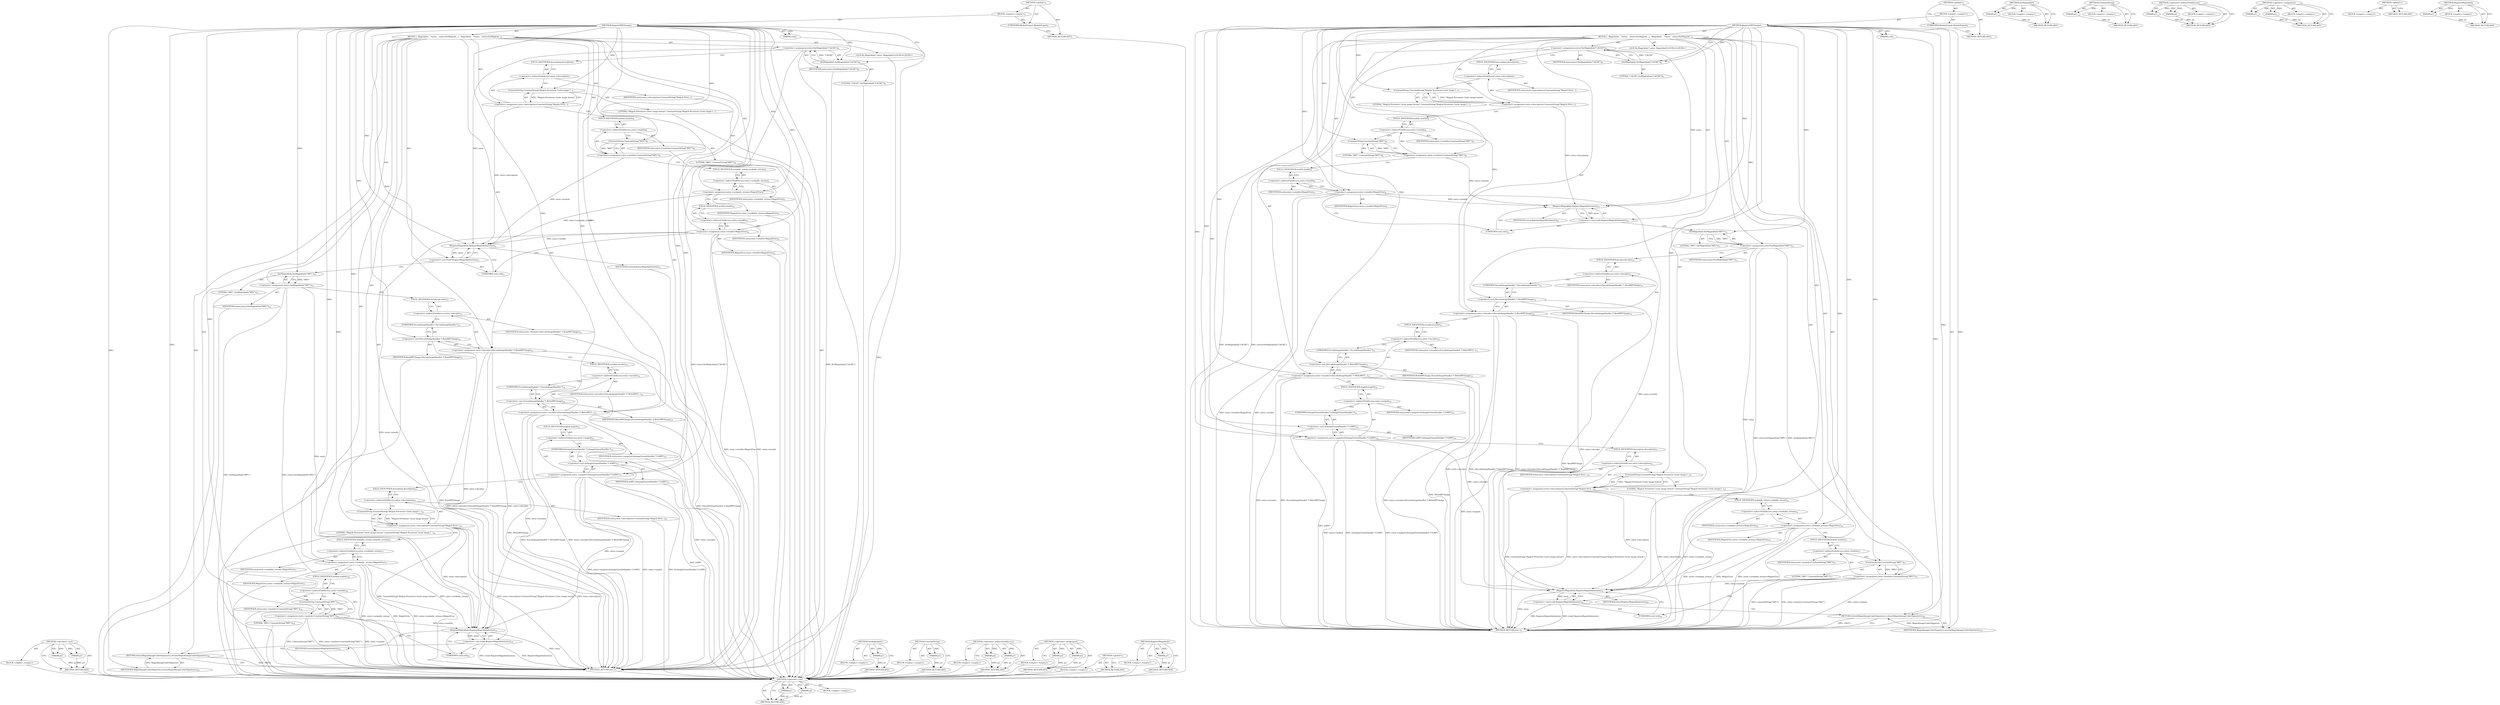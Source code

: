 digraph "RegisterMagickInfo" {
vulnerable_134 [label=<(METHOD,&lt;operator&gt;.cast)>];
vulnerable_135 [label=<(PARAM,p1)>];
vulnerable_136 [label=<(PARAM,p2)>];
vulnerable_137 [label=<(BLOCK,&lt;empty&gt;,&lt;empty&gt;)>];
vulnerable_138 [label=<(METHOD_RETURN,ANY)>];
vulnerable_6 [label=<(METHOD,&lt;global&gt;)<SUB>1</SUB>>];
vulnerable_7 [label=<(BLOCK,&lt;empty&gt;,&lt;empty&gt;)<SUB>1</SUB>>];
vulnerable_8 [label=<(UNKNOWN,ModuleExport,ModuleExport)<SUB>1</SUB>>];
vulnerable_9 [label=<(METHOD,RegisterMPCImage)<SUB>1</SUB>>];
vulnerable_10 [label=<(PARAM,void)<SUB>1</SUB>>];
vulnerable_11 [label=<(BLOCK,{
  MagickInfo
    *entry;

   entry=SetMagickI...,{
  MagickInfo
    *entry;

   entry=SetMagickI...)<SUB>2</SUB>>];
vulnerable_12 [label="<(LOCAL,MagickInfo* entry: MagickInfo*)<SUB>4</SUB>>"];
vulnerable_13 [label=<(&lt;operator&gt;.assignment,entry=SetMagickInfo(&quot;CACHE&quot;))<SUB>6</SUB>>];
vulnerable_14 [label=<(IDENTIFIER,entry,entry=SetMagickInfo(&quot;CACHE&quot;))<SUB>6</SUB>>];
vulnerable_15 [label=<(SetMagickInfo,SetMagickInfo(&quot;CACHE&quot;))<SUB>6</SUB>>];
vulnerable_16 [label=<(LITERAL,&quot;CACHE&quot;,SetMagickInfo(&quot;CACHE&quot;))<SUB>6</SUB>>];
vulnerable_17 [label=<(&lt;operator&gt;.assignment,entry-&gt;description=ConstantString(&quot;Magick Persi...)<SUB>7</SUB>>];
vulnerable_18 [label=<(&lt;operator&gt;.indirectFieldAccess,entry-&gt;description)<SUB>7</SUB>>];
vulnerable_19 [label=<(IDENTIFIER,entry,entry-&gt;description=ConstantString(&quot;Magick Persi...)<SUB>7</SUB>>];
vulnerable_20 [label=<(FIELD_IDENTIFIER,description,description)<SUB>7</SUB>>];
vulnerable_21 [label=<(ConstantString,ConstantString(&quot;Magick Persistent Cache image f...)<SUB>7</SUB>>];
vulnerable_22 [label=<(LITERAL,&quot;Magick Persistent Cache image format&quot;,ConstantString(&quot;Magick Persistent Cache image f...)<SUB>7</SUB>>];
vulnerable_23 [label=<(&lt;operator&gt;.assignment,entry-&gt;module=ConstantString(&quot;MPC&quot;))<SUB>8</SUB>>];
vulnerable_24 [label=<(&lt;operator&gt;.indirectFieldAccess,entry-&gt;module)<SUB>8</SUB>>];
vulnerable_25 [label=<(IDENTIFIER,entry,entry-&gt;module=ConstantString(&quot;MPC&quot;))<SUB>8</SUB>>];
vulnerable_26 [label=<(FIELD_IDENTIFIER,module,module)<SUB>8</SUB>>];
vulnerable_27 [label=<(ConstantString,ConstantString(&quot;MPC&quot;))<SUB>8</SUB>>];
vulnerable_28 [label=<(LITERAL,&quot;MPC&quot;,ConstantString(&quot;MPC&quot;))<SUB>8</SUB>>];
vulnerable_29 [label=<(&lt;operator&gt;.assignment,entry-&gt;seekable_stream=MagickTrue)<SUB>9</SUB>>];
vulnerable_30 [label=<(&lt;operator&gt;.indirectFieldAccess,entry-&gt;seekable_stream)<SUB>9</SUB>>];
vulnerable_31 [label=<(IDENTIFIER,entry,entry-&gt;seekable_stream=MagickTrue)<SUB>9</SUB>>];
vulnerable_32 [label=<(FIELD_IDENTIFIER,seekable_stream,seekable_stream)<SUB>9</SUB>>];
vulnerable_33 [label=<(IDENTIFIER,MagickTrue,entry-&gt;seekable_stream=MagickTrue)<SUB>9</SUB>>];
vulnerable_34 [label=<(&lt;operator&gt;.assignment,entry-&gt;stealth=MagickTrue)<SUB>10</SUB>>];
vulnerable_35 [label=<(&lt;operator&gt;.indirectFieldAccess,entry-&gt;stealth)<SUB>10</SUB>>];
vulnerable_36 [label=<(IDENTIFIER,entry,entry-&gt;stealth=MagickTrue)<SUB>10</SUB>>];
vulnerable_37 [label=<(FIELD_IDENTIFIER,stealth,stealth)<SUB>10</SUB>>];
vulnerable_38 [label=<(IDENTIFIER,MagickTrue,entry-&gt;stealth=MagickTrue)<SUB>10</SUB>>];
vulnerable_39 [label=<(&lt;operator&gt;.cast,(void) RegisterMagickInfo(entry))<SUB>11</SUB>>];
vulnerable_40 [label=<(UNKNOWN,void,void)<SUB>11</SUB>>];
vulnerable_41 [label=<(RegisterMagickInfo,RegisterMagickInfo(entry))<SUB>11</SUB>>];
vulnerable_42 [label=<(IDENTIFIER,entry,RegisterMagickInfo(entry))<SUB>11</SUB>>];
vulnerable_43 [label=<(&lt;operator&gt;.assignment,entry=SetMagickInfo(&quot;MPC&quot;))<SUB>12</SUB>>];
vulnerable_44 [label=<(IDENTIFIER,entry,entry=SetMagickInfo(&quot;MPC&quot;))<SUB>12</SUB>>];
vulnerable_45 [label=<(SetMagickInfo,SetMagickInfo(&quot;MPC&quot;))<SUB>12</SUB>>];
vulnerable_46 [label=<(LITERAL,&quot;MPC&quot;,SetMagickInfo(&quot;MPC&quot;))<SUB>12</SUB>>];
vulnerable_47 [label=<(&lt;operator&gt;.assignment,entry-&gt;decoder=(DecodeImageHandler *) ReadMPCImage)<SUB>13</SUB>>];
vulnerable_48 [label=<(&lt;operator&gt;.indirectFieldAccess,entry-&gt;decoder)<SUB>13</SUB>>];
vulnerable_49 [label=<(IDENTIFIER,entry,entry-&gt;decoder=(DecodeImageHandler *) ReadMPCImage)<SUB>13</SUB>>];
vulnerable_50 [label=<(FIELD_IDENTIFIER,decoder,decoder)<SUB>13</SUB>>];
vulnerable_51 [label=<(&lt;operator&gt;.cast,(DecodeImageHandler *) ReadMPCImage)<SUB>13</SUB>>];
vulnerable_52 [label=<(UNKNOWN,DecodeImageHandler *,DecodeImageHandler *)<SUB>13</SUB>>];
vulnerable_53 [label=<(IDENTIFIER,ReadMPCImage,(DecodeImageHandler *) ReadMPCImage)<SUB>13</SUB>>];
vulnerable_54 [label=<(&lt;operator&gt;.assignment,entry-&gt;encoder=(EncodeImageHandler *) WriteMPCI...)<SUB>14</SUB>>];
vulnerable_55 [label=<(&lt;operator&gt;.indirectFieldAccess,entry-&gt;encoder)<SUB>14</SUB>>];
vulnerable_56 [label=<(IDENTIFIER,entry,entry-&gt;encoder=(EncodeImageHandler *) WriteMPCI...)<SUB>14</SUB>>];
vulnerable_57 [label=<(FIELD_IDENTIFIER,encoder,encoder)<SUB>14</SUB>>];
vulnerable_58 [label=<(&lt;operator&gt;.cast,(EncodeImageHandler *) WriteMPCImage)<SUB>14</SUB>>];
vulnerable_59 [label=<(UNKNOWN,EncodeImageHandler *,EncodeImageHandler *)<SUB>14</SUB>>];
vulnerable_60 [label=<(IDENTIFIER,WriteMPCImage,(EncodeImageHandler *) WriteMPCImage)<SUB>14</SUB>>];
vulnerable_61 [label=<(&lt;operator&gt;.assignment,entry-&gt;magick=(IsImageFormatHandler *) IsMPC)<SUB>15</SUB>>];
vulnerable_62 [label=<(&lt;operator&gt;.indirectFieldAccess,entry-&gt;magick)<SUB>15</SUB>>];
vulnerable_63 [label=<(IDENTIFIER,entry,entry-&gt;magick=(IsImageFormatHandler *) IsMPC)<SUB>15</SUB>>];
vulnerable_64 [label=<(FIELD_IDENTIFIER,magick,magick)<SUB>15</SUB>>];
vulnerable_65 [label=<(&lt;operator&gt;.cast,(IsImageFormatHandler *) IsMPC)<SUB>15</SUB>>];
vulnerable_66 [label=<(UNKNOWN,IsImageFormatHandler *,IsImageFormatHandler *)<SUB>15</SUB>>];
vulnerable_67 [label=<(IDENTIFIER,IsMPC,(IsImageFormatHandler *) IsMPC)<SUB>15</SUB>>];
vulnerable_68 [label=<(&lt;operator&gt;.assignment,entry-&gt;description=ConstantString(&quot;Magick Persi...)<SUB>16</SUB>>];
vulnerable_69 [label=<(&lt;operator&gt;.indirectFieldAccess,entry-&gt;description)<SUB>16</SUB>>];
vulnerable_70 [label=<(IDENTIFIER,entry,entry-&gt;description=ConstantString(&quot;Magick Persi...)<SUB>16</SUB>>];
vulnerable_71 [label=<(FIELD_IDENTIFIER,description,description)<SUB>16</SUB>>];
vulnerable_72 [label=<(ConstantString,ConstantString(&quot;Magick Persistent Cache image f...)<SUB>16</SUB>>];
vulnerable_73 [label=<(LITERAL,&quot;Magick Persistent Cache image format&quot;,ConstantString(&quot;Magick Persistent Cache image f...)<SUB>16</SUB>>];
vulnerable_74 [label=<(&lt;operator&gt;.assignment,entry-&gt;seekable_stream=MagickTrue)<SUB>17</SUB>>];
vulnerable_75 [label=<(&lt;operator&gt;.indirectFieldAccess,entry-&gt;seekable_stream)<SUB>17</SUB>>];
vulnerable_76 [label=<(IDENTIFIER,entry,entry-&gt;seekable_stream=MagickTrue)<SUB>17</SUB>>];
vulnerable_77 [label=<(FIELD_IDENTIFIER,seekable_stream,seekable_stream)<SUB>17</SUB>>];
vulnerable_78 [label=<(IDENTIFIER,MagickTrue,entry-&gt;seekable_stream=MagickTrue)<SUB>17</SUB>>];
vulnerable_79 [label=<(&lt;operator&gt;.assignment,entry-&gt;module=ConstantString(&quot;MPC&quot;))<SUB>18</SUB>>];
vulnerable_80 [label=<(&lt;operator&gt;.indirectFieldAccess,entry-&gt;module)<SUB>18</SUB>>];
vulnerable_81 [label=<(IDENTIFIER,entry,entry-&gt;module=ConstantString(&quot;MPC&quot;))<SUB>18</SUB>>];
vulnerable_82 [label=<(FIELD_IDENTIFIER,module,module)<SUB>18</SUB>>];
vulnerable_83 [label=<(ConstantString,ConstantString(&quot;MPC&quot;))<SUB>18</SUB>>];
vulnerable_84 [label=<(LITERAL,&quot;MPC&quot;,ConstantString(&quot;MPC&quot;))<SUB>18</SUB>>];
vulnerable_85 [label=<(&lt;operator&gt;.cast,(void) RegisterMagickInfo(entry))<SUB>19</SUB>>];
vulnerable_86 [label=<(UNKNOWN,void,void)<SUB>19</SUB>>];
vulnerable_87 [label=<(RegisterMagickInfo,RegisterMagickInfo(entry))<SUB>19</SUB>>];
vulnerable_88 [label=<(IDENTIFIER,entry,RegisterMagickInfo(entry))<SUB>19</SUB>>];
vulnerable_89 [label=<(RETURN,return(MagickImageCoderSignature);,return(MagickImageCoderSignature);)<SUB>20</SUB>>];
vulnerable_90 [label=<(IDENTIFIER,MagickImageCoderSignature,return(MagickImageCoderSignature);)<SUB>20</SUB>>];
vulnerable_91 [label=<(METHOD_RETURN,size_t)<SUB>1</SUB>>];
vulnerable_93 [label=<(METHOD_RETURN,ANY)<SUB>1</SUB>>];
vulnerable_121 [label=<(METHOD,SetMagickInfo)>];
vulnerable_122 [label=<(PARAM,p1)>];
vulnerable_123 [label=<(BLOCK,&lt;empty&gt;,&lt;empty&gt;)>];
vulnerable_124 [label=<(METHOD_RETURN,ANY)>];
vulnerable_130 [label=<(METHOD,ConstantString)>];
vulnerable_131 [label=<(PARAM,p1)>];
vulnerable_132 [label=<(BLOCK,&lt;empty&gt;,&lt;empty&gt;)>];
vulnerable_133 [label=<(METHOD_RETURN,ANY)>];
vulnerable_125 [label=<(METHOD,&lt;operator&gt;.indirectFieldAccess)>];
vulnerable_126 [label=<(PARAM,p1)>];
vulnerable_127 [label=<(PARAM,p2)>];
vulnerable_128 [label=<(BLOCK,&lt;empty&gt;,&lt;empty&gt;)>];
vulnerable_129 [label=<(METHOD_RETURN,ANY)>];
vulnerable_116 [label=<(METHOD,&lt;operator&gt;.assignment)>];
vulnerable_117 [label=<(PARAM,p1)>];
vulnerable_118 [label=<(PARAM,p2)>];
vulnerable_119 [label=<(BLOCK,&lt;empty&gt;,&lt;empty&gt;)>];
vulnerable_120 [label=<(METHOD_RETURN,ANY)>];
vulnerable_110 [label=<(METHOD,&lt;global&gt;)<SUB>1</SUB>>];
vulnerable_111 [label=<(BLOCK,&lt;empty&gt;,&lt;empty&gt;)>];
vulnerable_112 [label=<(METHOD_RETURN,ANY)>];
vulnerable_139 [label=<(METHOD,RegisterMagickInfo)>];
vulnerable_140 [label=<(PARAM,p1)>];
vulnerable_141 [label=<(BLOCK,&lt;empty&gt;,&lt;empty&gt;)>];
vulnerable_142 [label=<(METHOD_RETURN,ANY)>];
fixed_129 [label=<(METHOD,&lt;operator&gt;.cast)>];
fixed_130 [label=<(PARAM,p1)>];
fixed_131 [label=<(PARAM,p2)>];
fixed_132 [label=<(BLOCK,&lt;empty&gt;,&lt;empty&gt;)>];
fixed_133 [label=<(METHOD_RETURN,ANY)>];
fixed_6 [label=<(METHOD,&lt;global&gt;)<SUB>1</SUB>>];
fixed_7 [label=<(BLOCK,&lt;empty&gt;,&lt;empty&gt;)<SUB>1</SUB>>];
fixed_8 [label=<(UNKNOWN,ModuleExport,ModuleExport)<SUB>1</SUB>>];
fixed_9 [label=<(METHOD,RegisterMPCImage)<SUB>1</SUB>>];
fixed_10 [label=<(PARAM,void)<SUB>1</SUB>>];
fixed_11 [label=<(BLOCK,{
  MagickInfo
    *entry;

   entry=SetMagickI...,{
  MagickInfo
    *entry;

   entry=SetMagickI...)<SUB>2</SUB>>];
fixed_12 [label="<(LOCAL,MagickInfo* entry: MagickInfo*)<SUB>4</SUB>>"];
fixed_13 [label=<(&lt;operator&gt;.assignment,entry=SetMagickInfo(&quot;CACHE&quot;))<SUB>6</SUB>>];
fixed_14 [label=<(IDENTIFIER,entry,entry=SetMagickInfo(&quot;CACHE&quot;))<SUB>6</SUB>>];
fixed_15 [label=<(SetMagickInfo,SetMagickInfo(&quot;CACHE&quot;))<SUB>6</SUB>>];
fixed_16 [label=<(LITERAL,&quot;CACHE&quot;,SetMagickInfo(&quot;CACHE&quot;))<SUB>6</SUB>>];
fixed_17 [label=<(&lt;operator&gt;.assignment,entry-&gt;description=ConstantString(&quot;Magick Persi...)<SUB>7</SUB>>];
fixed_18 [label=<(&lt;operator&gt;.indirectFieldAccess,entry-&gt;description)<SUB>7</SUB>>];
fixed_19 [label=<(IDENTIFIER,entry,entry-&gt;description=ConstantString(&quot;Magick Persi...)<SUB>7</SUB>>];
fixed_20 [label=<(FIELD_IDENTIFIER,description,description)<SUB>7</SUB>>];
fixed_21 [label=<(ConstantString,ConstantString(&quot;Magick Persistent Cache image f...)<SUB>7</SUB>>];
fixed_22 [label=<(LITERAL,&quot;Magick Persistent Cache image format&quot;,ConstantString(&quot;Magick Persistent Cache image f...)<SUB>7</SUB>>];
fixed_23 [label=<(&lt;operator&gt;.assignment,entry-&gt;module=ConstantString(&quot;MPC&quot;))<SUB>8</SUB>>];
fixed_24 [label=<(&lt;operator&gt;.indirectFieldAccess,entry-&gt;module)<SUB>8</SUB>>];
fixed_25 [label=<(IDENTIFIER,entry,entry-&gt;module=ConstantString(&quot;MPC&quot;))<SUB>8</SUB>>];
fixed_26 [label=<(FIELD_IDENTIFIER,module,module)<SUB>8</SUB>>];
fixed_27 [label=<(ConstantString,ConstantString(&quot;MPC&quot;))<SUB>8</SUB>>];
fixed_28 [label=<(LITERAL,&quot;MPC&quot;,ConstantString(&quot;MPC&quot;))<SUB>8</SUB>>];
fixed_29 [label=<(&lt;operator&gt;.assignment,entry-&gt;stealth=MagickTrue)<SUB>9</SUB>>];
fixed_30 [label=<(&lt;operator&gt;.indirectFieldAccess,entry-&gt;stealth)<SUB>9</SUB>>];
fixed_31 [label=<(IDENTIFIER,entry,entry-&gt;stealth=MagickTrue)<SUB>9</SUB>>];
fixed_32 [label=<(FIELD_IDENTIFIER,stealth,stealth)<SUB>9</SUB>>];
fixed_33 [label=<(IDENTIFIER,MagickTrue,entry-&gt;stealth=MagickTrue)<SUB>9</SUB>>];
fixed_34 [label=<(&lt;operator&gt;.cast,(void) RegisterMagickInfo(entry))<SUB>10</SUB>>];
fixed_35 [label=<(UNKNOWN,void,void)<SUB>10</SUB>>];
fixed_36 [label=<(RegisterMagickInfo,RegisterMagickInfo(entry))<SUB>10</SUB>>];
fixed_37 [label=<(IDENTIFIER,entry,RegisterMagickInfo(entry))<SUB>10</SUB>>];
fixed_38 [label=<(&lt;operator&gt;.assignment,entry=SetMagickInfo(&quot;MPC&quot;))<SUB>11</SUB>>];
fixed_39 [label=<(IDENTIFIER,entry,entry=SetMagickInfo(&quot;MPC&quot;))<SUB>11</SUB>>];
fixed_40 [label=<(SetMagickInfo,SetMagickInfo(&quot;MPC&quot;))<SUB>11</SUB>>];
fixed_41 [label=<(LITERAL,&quot;MPC&quot;,SetMagickInfo(&quot;MPC&quot;))<SUB>11</SUB>>];
fixed_42 [label=<(&lt;operator&gt;.assignment,entry-&gt;decoder=(DecodeImageHandler *) ReadMPCImage)<SUB>12</SUB>>];
fixed_43 [label=<(&lt;operator&gt;.indirectFieldAccess,entry-&gt;decoder)<SUB>12</SUB>>];
fixed_44 [label=<(IDENTIFIER,entry,entry-&gt;decoder=(DecodeImageHandler *) ReadMPCImage)<SUB>12</SUB>>];
fixed_45 [label=<(FIELD_IDENTIFIER,decoder,decoder)<SUB>12</SUB>>];
fixed_46 [label=<(&lt;operator&gt;.cast,(DecodeImageHandler *) ReadMPCImage)<SUB>12</SUB>>];
fixed_47 [label=<(UNKNOWN,DecodeImageHandler *,DecodeImageHandler *)<SUB>12</SUB>>];
fixed_48 [label=<(IDENTIFIER,ReadMPCImage,(DecodeImageHandler *) ReadMPCImage)<SUB>12</SUB>>];
fixed_49 [label=<(&lt;operator&gt;.assignment,entry-&gt;encoder=(EncodeImageHandler *) WriteMPCI...)<SUB>13</SUB>>];
fixed_50 [label=<(&lt;operator&gt;.indirectFieldAccess,entry-&gt;encoder)<SUB>13</SUB>>];
fixed_51 [label=<(IDENTIFIER,entry,entry-&gt;encoder=(EncodeImageHandler *) WriteMPCI...)<SUB>13</SUB>>];
fixed_52 [label=<(FIELD_IDENTIFIER,encoder,encoder)<SUB>13</SUB>>];
fixed_53 [label=<(&lt;operator&gt;.cast,(EncodeImageHandler *) WriteMPCImage)<SUB>13</SUB>>];
fixed_54 [label=<(UNKNOWN,EncodeImageHandler *,EncodeImageHandler *)<SUB>13</SUB>>];
fixed_55 [label=<(IDENTIFIER,WriteMPCImage,(EncodeImageHandler *) WriteMPCImage)<SUB>13</SUB>>];
fixed_56 [label=<(&lt;operator&gt;.assignment,entry-&gt;magick=(IsImageFormatHandler *) IsMPC)<SUB>14</SUB>>];
fixed_57 [label=<(&lt;operator&gt;.indirectFieldAccess,entry-&gt;magick)<SUB>14</SUB>>];
fixed_58 [label=<(IDENTIFIER,entry,entry-&gt;magick=(IsImageFormatHandler *) IsMPC)<SUB>14</SUB>>];
fixed_59 [label=<(FIELD_IDENTIFIER,magick,magick)<SUB>14</SUB>>];
fixed_60 [label=<(&lt;operator&gt;.cast,(IsImageFormatHandler *) IsMPC)<SUB>14</SUB>>];
fixed_61 [label=<(UNKNOWN,IsImageFormatHandler *,IsImageFormatHandler *)<SUB>14</SUB>>];
fixed_62 [label=<(IDENTIFIER,IsMPC,(IsImageFormatHandler *) IsMPC)<SUB>14</SUB>>];
fixed_63 [label=<(&lt;operator&gt;.assignment,entry-&gt;description=ConstantString(&quot;Magick Persi...)<SUB>15</SUB>>];
fixed_64 [label=<(&lt;operator&gt;.indirectFieldAccess,entry-&gt;description)<SUB>15</SUB>>];
fixed_65 [label=<(IDENTIFIER,entry,entry-&gt;description=ConstantString(&quot;Magick Persi...)<SUB>15</SUB>>];
fixed_66 [label=<(FIELD_IDENTIFIER,description,description)<SUB>15</SUB>>];
fixed_67 [label=<(ConstantString,ConstantString(&quot;Magick Persistent Cache image f...)<SUB>15</SUB>>];
fixed_68 [label=<(LITERAL,&quot;Magick Persistent Cache image format&quot;,ConstantString(&quot;Magick Persistent Cache image f...)<SUB>15</SUB>>];
fixed_69 [label=<(&lt;operator&gt;.assignment,entry-&gt;seekable_stream=MagickTrue)<SUB>16</SUB>>];
fixed_70 [label=<(&lt;operator&gt;.indirectFieldAccess,entry-&gt;seekable_stream)<SUB>16</SUB>>];
fixed_71 [label=<(IDENTIFIER,entry,entry-&gt;seekable_stream=MagickTrue)<SUB>16</SUB>>];
fixed_72 [label=<(FIELD_IDENTIFIER,seekable_stream,seekable_stream)<SUB>16</SUB>>];
fixed_73 [label=<(IDENTIFIER,MagickTrue,entry-&gt;seekable_stream=MagickTrue)<SUB>16</SUB>>];
fixed_74 [label=<(&lt;operator&gt;.assignment,entry-&gt;module=ConstantString(&quot;MPC&quot;))<SUB>17</SUB>>];
fixed_75 [label=<(&lt;operator&gt;.indirectFieldAccess,entry-&gt;module)<SUB>17</SUB>>];
fixed_76 [label=<(IDENTIFIER,entry,entry-&gt;module=ConstantString(&quot;MPC&quot;))<SUB>17</SUB>>];
fixed_77 [label=<(FIELD_IDENTIFIER,module,module)<SUB>17</SUB>>];
fixed_78 [label=<(ConstantString,ConstantString(&quot;MPC&quot;))<SUB>17</SUB>>];
fixed_79 [label=<(LITERAL,&quot;MPC&quot;,ConstantString(&quot;MPC&quot;))<SUB>17</SUB>>];
fixed_80 [label=<(&lt;operator&gt;.cast,(void) RegisterMagickInfo(entry))<SUB>18</SUB>>];
fixed_81 [label=<(UNKNOWN,void,void)<SUB>18</SUB>>];
fixed_82 [label=<(RegisterMagickInfo,RegisterMagickInfo(entry))<SUB>18</SUB>>];
fixed_83 [label=<(IDENTIFIER,entry,RegisterMagickInfo(entry))<SUB>18</SUB>>];
fixed_84 [label=<(RETURN,return(MagickImageCoderSignature);,return(MagickImageCoderSignature);)<SUB>19</SUB>>];
fixed_85 [label=<(IDENTIFIER,MagickImageCoderSignature,return(MagickImageCoderSignature);)<SUB>19</SUB>>];
fixed_86 [label=<(METHOD_RETURN,size_t)<SUB>1</SUB>>];
fixed_88 [label=<(METHOD_RETURN,ANY)<SUB>1</SUB>>];
fixed_116 [label=<(METHOD,SetMagickInfo)>];
fixed_117 [label=<(PARAM,p1)>];
fixed_118 [label=<(BLOCK,&lt;empty&gt;,&lt;empty&gt;)>];
fixed_119 [label=<(METHOD_RETURN,ANY)>];
fixed_125 [label=<(METHOD,ConstantString)>];
fixed_126 [label=<(PARAM,p1)>];
fixed_127 [label=<(BLOCK,&lt;empty&gt;,&lt;empty&gt;)>];
fixed_128 [label=<(METHOD_RETURN,ANY)>];
fixed_120 [label=<(METHOD,&lt;operator&gt;.indirectFieldAccess)>];
fixed_121 [label=<(PARAM,p1)>];
fixed_122 [label=<(PARAM,p2)>];
fixed_123 [label=<(BLOCK,&lt;empty&gt;,&lt;empty&gt;)>];
fixed_124 [label=<(METHOD_RETURN,ANY)>];
fixed_111 [label=<(METHOD,&lt;operator&gt;.assignment)>];
fixed_112 [label=<(PARAM,p1)>];
fixed_113 [label=<(PARAM,p2)>];
fixed_114 [label=<(BLOCK,&lt;empty&gt;,&lt;empty&gt;)>];
fixed_115 [label=<(METHOD_RETURN,ANY)>];
fixed_105 [label=<(METHOD,&lt;global&gt;)<SUB>1</SUB>>];
fixed_106 [label=<(BLOCK,&lt;empty&gt;,&lt;empty&gt;)>];
fixed_107 [label=<(METHOD_RETURN,ANY)>];
fixed_134 [label=<(METHOD,RegisterMagickInfo)>];
fixed_135 [label=<(PARAM,p1)>];
fixed_136 [label=<(BLOCK,&lt;empty&gt;,&lt;empty&gt;)>];
fixed_137 [label=<(METHOD_RETURN,ANY)>];
vulnerable_134 -> vulnerable_135  [key=0, label="AST: "];
vulnerable_134 -> vulnerable_135  [key=1, label="DDG: "];
vulnerable_134 -> vulnerable_137  [key=0, label="AST: "];
vulnerable_134 -> vulnerable_136  [key=0, label="AST: "];
vulnerable_134 -> vulnerable_136  [key=1, label="DDG: "];
vulnerable_134 -> vulnerable_138  [key=0, label="AST: "];
vulnerable_134 -> vulnerable_138  [key=1, label="CFG: "];
vulnerable_135 -> vulnerable_138  [key=0, label="DDG: p1"];
vulnerable_136 -> vulnerable_138  [key=0, label="DDG: p2"];
vulnerable_137 -> fixed_129  [key=0];
vulnerable_138 -> fixed_129  [key=0];
vulnerable_6 -> vulnerable_7  [key=0, label="AST: "];
vulnerable_6 -> vulnerable_93  [key=0, label="AST: "];
vulnerable_6 -> vulnerable_8  [key=0, label="CFG: "];
vulnerable_7 -> vulnerable_8  [key=0, label="AST: "];
vulnerable_7 -> vulnerable_9  [key=0, label="AST: "];
vulnerable_8 -> vulnerable_93  [key=0, label="CFG: "];
vulnerable_9 -> vulnerable_10  [key=0, label="AST: "];
vulnerable_9 -> vulnerable_10  [key=1, label="DDG: "];
vulnerable_9 -> vulnerable_11  [key=0, label="AST: "];
vulnerable_9 -> vulnerable_91  [key=0, label="AST: "];
vulnerable_9 -> vulnerable_15  [key=0, label="CFG: "];
vulnerable_9 -> vulnerable_15  [key=1, label="DDG: "];
vulnerable_9 -> vulnerable_29  [key=0, label="DDG: "];
vulnerable_9 -> vulnerable_34  [key=0, label="DDG: "];
vulnerable_9 -> vulnerable_47  [key=0, label="DDG: "];
vulnerable_9 -> vulnerable_54  [key=0, label="DDG: "];
vulnerable_9 -> vulnerable_61  [key=0, label="DDG: "];
vulnerable_9 -> vulnerable_74  [key=0, label="DDG: "];
vulnerable_9 -> vulnerable_89  [key=0, label="DDG: "];
vulnerable_9 -> vulnerable_90  [key=0, label="DDG: "];
vulnerable_9 -> vulnerable_21  [key=0, label="DDG: "];
vulnerable_9 -> vulnerable_27  [key=0, label="DDG: "];
vulnerable_9 -> vulnerable_41  [key=0, label="DDG: "];
vulnerable_9 -> vulnerable_45  [key=0, label="DDG: "];
vulnerable_9 -> vulnerable_51  [key=0, label="DDG: "];
vulnerable_9 -> vulnerable_58  [key=0, label="DDG: "];
vulnerable_9 -> vulnerable_65  [key=0, label="DDG: "];
vulnerable_9 -> vulnerable_72  [key=0, label="DDG: "];
vulnerable_9 -> vulnerable_83  [key=0, label="DDG: "];
vulnerable_9 -> vulnerable_87  [key=0, label="DDG: "];
vulnerable_10 -> vulnerable_91  [key=0, label="DDG: "];
vulnerable_11 -> vulnerable_12  [key=0, label="AST: "];
vulnerable_11 -> vulnerable_13  [key=0, label="AST: "];
vulnerable_11 -> vulnerable_17  [key=0, label="AST: "];
vulnerable_11 -> vulnerable_23  [key=0, label="AST: "];
vulnerable_11 -> vulnerable_29  [key=0, label="AST: "];
vulnerable_11 -> vulnerable_34  [key=0, label="AST: "];
vulnerable_11 -> vulnerable_39  [key=0, label="AST: "];
vulnerable_11 -> vulnerable_43  [key=0, label="AST: "];
vulnerable_11 -> vulnerable_47  [key=0, label="AST: "];
vulnerable_11 -> vulnerable_54  [key=0, label="AST: "];
vulnerable_11 -> vulnerable_61  [key=0, label="AST: "];
vulnerable_11 -> vulnerable_68  [key=0, label="AST: "];
vulnerable_11 -> vulnerable_74  [key=0, label="AST: "];
vulnerable_11 -> vulnerable_79  [key=0, label="AST: "];
vulnerable_11 -> vulnerable_85  [key=0, label="AST: "];
vulnerable_11 -> vulnerable_89  [key=0, label="AST: "];
vulnerable_12 -> fixed_129  [key=0];
vulnerable_13 -> vulnerable_14  [key=0, label="AST: "];
vulnerable_13 -> vulnerable_15  [key=0, label="AST: "];
vulnerable_13 -> vulnerable_20  [key=0, label="CFG: "];
vulnerable_13 -> vulnerable_91  [key=0, label="DDG: SetMagickInfo(&quot;CACHE&quot;)"];
vulnerable_13 -> vulnerable_91  [key=1, label="DDG: entry=SetMagickInfo(&quot;CACHE&quot;)"];
vulnerable_13 -> vulnerable_41  [key=0, label="DDG: entry"];
vulnerable_14 -> fixed_129  [key=0];
vulnerable_15 -> vulnerable_16  [key=0, label="AST: "];
vulnerable_15 -> vulnerable_13  [key=0, label="CFG: "];
vulnerable_15 -> vulnerable_13  [key=1, label="DDG: &quot;CACHE&quot;"];
vulnerable_16 -> fixed_129  [key=0];
vulnerable_17 -> vulnerable_18  [key=0, label="AST: "];
vulnerable_17 -> vulnerable_21  [key=0, label="AST: "];
vulnerable_17 -> vulnerable_26  [key=0, label="CFG: "];
vulnerable_17 -> vulnerable_41  [key=0, label="DDG: entry-&gt;description"];
vulnerable_18 -> vulnerable_19  [key=0, label="AST: "];
vulnerable_18 -> vulnerable_20  [key=0, label="AST: "];
vulnerable_18 -> vulnerable_21  [key=0, label="CFG: "];
vulnerable_19 -> fixed_129  [key=0];
vulnerable_20 -> vulnerable_18  [key=0, label="CFG: "];
vulnerable_21 -> vulnerable_22  [key=0, label="AST: "];
vulnerable_21 -> vulnerable_17  [key=0, label="CFG: "];
vulnerable_21 -> vulnerable_17  [key=1, label="DDG: &quot;Magick Persistent Cache image format&quot;"];
vulnerable_22 -> fixed_129  [key=0];
vulnerable_23 -> vulnerable_24  [key=0, label="AST: "];
vulnerable_23 -> vulnerable_27  [key=0, label="AST: "];
vulnerable_23 -> vulnerable_32  [key=0, label="CFG: "];
vulnerable_23 -> vulnerable_41  [key=0, label="DDG: entry-&gt;module"];
vulnerable_24 -> vulnerable_25  [key=0, label="AST: "];
vulnerable_24 -> vulnerable_26  [key=0, label="AST: "];
vulnerable_24 -> vulnerable_27  [key=0, label="CFG: "];
vulnerable_25 -> fixed_129  [key=0];
vulnerable_26 -> vulnerable_24  [key=0, label="CFG: "];
vulnerable_27 -> vulnerable_28  [key=0, label="AST: "];
vulnerable_27 -> vulnerable_23  [key=0, label="CFG: "];
vulnerable_27 -> vulnerable_23  [key=1, label="DDG: &quot;MPC&quot;"];
vulnerable_28 -> fixed_129  [key=0];
vulnerable_29 -> vulnerable_30  [key=0, label="AST: "];
vulnerable_29 -> vulnerable_33  [key=0, label="AST: "];
vulnerable_29 -> vulnerable_37  [key=0, label="CFG: "];
vulnerable_29 -> vulnerable_41  [key=0, label="DDG: entry-&gt;seekable_stream"];
vulnerable_30 -> vulnerable_31  [key=0, label="AST: "];
vulnerable_30 -> vulnerable_32  [key=0, label="AST: "];
vulnerable_30 -> vulnerable_29  [key=0, label="CFG: "];
vulnerable_31 -> fixed_129  [key=0];
vulnerable_32 -> vulnerable_30  [key=0, label="CFG: "];
vulnerable_33 -> fixed_129  [key=0];
vulnerable_34 -> vulnerable_35  [key=0, label="AST: "];
vulnerable_34 -> vulnerable_38  [key=0, label="AST: "];
vulnerable_34 -> vulnerable_40  [key=0, label="CFG: "];
vulnerable_34 -> vulnerable_91  [key=0, label="DDG: entry-&gt;stealth"];
vulnerable_34 -> vulnerable_91  [key=1, label="DDG: entry-&gt;stealth=MagickTrue"];
vulnerable_34 -> vulnerable_41  [key=0, label="DDG: entry-&gt;stealth"];
vulnerable_34 -> vulnerable_87  [key=0, label="DDG: entry-&gt;stealth"];
vulnerable_35 -> vulnerable_36  [key=0, label="AST: "];
vulnerable_35 -> vulnerable_37  [key=0, label="AST: "];
vulnerable_35 -> vulnerable_34  [key=0, label="CFG: "];
vulnerable_36 -> fixed_129  [key=0];
vulnerable_37 -> vulnerable_35  [key=0, label="CFG: "];
vulnerable_38 -> fixed_129  [key=0];
vulnerable_39 -> vulnerable_40  [key=0, label="AST: "];
vulnerable_39 -> vulnerable_41  [key=0, label="AST: "];
vulnerable_39 -> vulnerable_45  [key=0, label="CFG: "];
vulnerable_40 -> vulnerable_41  [key=0, label="CFG: "];
vulnerable_41 -> vulnerable_42  [key=0, label="AST: "];
vulnerable_41 -> vulnerable_39  [key=0, label="CFG: "];
vulnerable_41 -> vulnerable_39  [key=1, label="DDG: entry"];
vulnerable_42 -> fixed_129  [key=0];
vulnerable_43 -> vulnerable_44  [key=0, label="AST: "];
vulnerable_43 -> vulnerable_45  [key=0, label="AST: "];
vulnerable_43 -> vulnerable_50  [key=0, label="CFG: "];
vulnerable_43 -> vulnerable_91  [key=0, label="DDG: SetMagickInfo(&quot;MPC&quot;)"];
vulnerable_43 -> vulnerable_91  [key=1, label="DDG: entry=SetMagickInfo(&quot;MPC&quot;)"];
vulnerable_43 -> vulnerable_87  [key=0, label="DDG: entry"];
vulnerable_44 -> fixed_129  [key=0];
vulnerable_45 -> vulnerable_46  [key=0, label="AST: "];
vulnerable_45 -> vulnerable_43  [key=0, label="CFG: "];
vulnerable_45 -> vulnerable_43  [key=1, label="DDG: &quot;MPC&quot;"];
vulnerable_46 -> fixed_129  [key=0];
vulnerable_47 -> vulnerable_48  [key=0, label="AST: "];
vulnerable_47 -> vulnerable_51  [key=0, label="AST: "];
vulnerable_47 -> vulnerable_57  [key=0, label="CFG: "];
vulnerable_47 -> vulnerable_91  [key=0, label="DDG: entry-&gt;decoder"];
vulnerable_47 -> vulnerable_91  [key=1, label="DDG: (DecodeImageHandler *) ReadMPCImage"];
vulnerable_47 -> vulnerable_91  [key=2, label="DDG: entry-&gt;decoder=(DecodeImageHandler *) ReadMPCImage"];
vulnerable_47 -> vulnerable_87  [key=0, label="DDG: entry-&gt;decoder"];
vulnerable_48 -> vulnerable_49  [key=0, label="AST: "];
vulnerable_48 -> vulnerable_50  [key=0, label="AST: "];
vulnerable_48 -> vulnerable_52  [key=0, label="CFG: "];
vulnerable_49 -> fixed_129  [key=0];
vulnerable_50 -> vulnerable_48  [key=0, label="CFG: "];
vulnerable_51 -> vulnerable_52  [key=0, label="AST: "];
vulnerable_51 -> vulnerable_53  [key=0, label="AST: "];
vulnerable_51 -> vulnerable_47  [key=0, label="CFG: "];
vulnerable_51 -> vulnerable_91  [key=0, label="DDG: ReadMPCImage"];
vulnerable_52 -> vulnerable_51  [key=0, label="CFG: "];
vulnerable_53 -> fixed_129  [key=0];
vulnerable_54 -> vulnerable_55  [key=0, label="AST: "];
vulnerable_54 -> vulnerable_58  [key=0, label="AST: "];
vulnerable_54 -> vulnerable_64  [key=0, label="CFG: "];
vulnerable_54 -> vulnerable_91  [key=0, label="DDG: entry-&gt;encoder"];
vulnerable_54 -> vulnerable_91  [key=1, label="DDG: (EncodeImageHandler *) WriteMPCImage"];
vulnerable_54 -> vulnerable_91  [key=2, label="DDG: entry-&gt;encoder=(EncodeImageHandler *) WriteMPCImage"];
vulnerable_54 -> vulnerable_87  [key=0, label="DDG: entry-&gt;encoder"];
vulnerable_55 -> vulnerable_56  [key=0, label="AST: "];
vulnerable_55 -> vulnerable_57  [key=0, label="AST: "];
vulnerable_55 -> vulnerable_59  [key=0, label="CFG: "];
vulnerable_56 -> fixed_129  [key=0];
vulnerable_57 -> vulnerable_55  [key=0, label="CFG: "];
vulnerable_58 -> vulnerable_59  [key=0, label="AST: "];
vulnerable_58 -> vulnerable_60  [key=0, label="AST: "];
vulnerable_58 -> vulnerable_54  [key=0, label="CFG: "];
vulnerable_58 -> vulnerable_91  [key=0, label="DDG: WriteMPCImage"];
vulnerable_59 -> vulnerable_58  [key=0, label="CFG: "];
vulnerable_60 -> fixed_129  [key=0];
vulnerable_61 -> vulnerable_62  [key=0, label="AST: "];
vulnerable_61 -> vulnerable_65  [key=0, label="AST: "];
vulnerable_61 -> vulnerable_71  [key=0, label="CFG: "];
vulnerable_61 -> vulnerable_91  [key=0, label="DDG: entry-&gt;magick"];
vulnerable_61 -> vulnerable_91  [key=1, label="DDG: (IsImageFormatHandler *) IsMPC"];
vulnerable_61 -> vulnerable_91  [key=2, label="DDG: entry-&gt;magick=(IsImageFormatHandler *) IsMPC"];
vulnerable_61 -> vulnerable_87  [key=0, label="DDG: entry-&gt;magick"];
vulnerable_62 -> vulnerable_63  [key=0, label="AST: "];
vulnerable_62 -> vulnerable_64  [key=0, label="AST: "];
vulnerable_62 -> vulnerable_66  [key=0, label="CFG: "];
vulnerable_63 -> fixed_129  [key=0];
vulnerable_64 -> vulnerable_62  [key=0, label="CFG: "];
vulnerable_65 -> vulnerable_66  [key=0, label="AST: "];
vulnerable_65 -> vulnerable_67  [key=0, label="AST: "];
vulnerable_65 -> vulnerable_61  [key=0, label="CFG: "];
vulnerable_65 -> vulnerable_91  [key=0, label="DDG: IsMPC"];
vulnerable_66 -> vulnerable_65  [key=0, label="CFG: "];
vulnerable_67 -> fixed_129  [key=0];
vulnerable_68 -> vulnerable_69  [key=0, label="AST: "];
vulnerable_68 -> vulnerable_72  [key=0, label="AST: "];
vulnerable_68 -> vulnerable_77  [key=0, label="CFG: "];
vulnerable_68 -> vulnerable_91  [key=0, label="DDG: entry-&gt;description"];
vulnerable_68 -> vulnerable_91  [key=1, label="DDG: ConstantString(&quot;Magick Persistent Cache image format&quot;)"];
vulnerable_68 -> vulnerable_91  [key=2, label="DDG: entry-&gt;description=ConstantString(&quot;Magick Persistent Cache image format&quot;)"];
vulnerable_68 -> vulnerable_87  [key=0, label="DDG: entry-&gt;description"];
vulnerable_69 -> vulnerable_70  [key=0, label="AST: "];
vulnerable_69 -> vulnerable_71  [key=0, label="AST: "];
vulnerable_69 -> vulnerable_72  [key=0, label="CFG: "];
vulnerable_70 -> fixed_129  [key=0];
vulnerable_71 -> vulnerable_69  [key=0, label="CFG: "];
vulnerable_72 -> vulnerable_73  [key=0, label="AST: "];
vulnerable_72 -> vulnerable_68  [key=0, label="CFG: "];
vulnerable_72 -> vulnerable_68  [key=1, label="DDG: &quot;Magick Persistent Cache image format&quot;"];
vulnerable_73 -> fixed_129  [key=0];
vulnerable_74 -> vulnerable_75  [key=0, label="AST: "];
vulnerable_74 -> vulnerable_78  [key=0, label="AST: "];
vulnerable_74 -> vulnerable_82  [key=0, label="CFG: "];
vulnerable_74 -> vulnerable_91  [key=0, label="DDG: entry-&gt;seekable_stream"];
vulnerable_74 -> vulnerable_91  [key=1, label="DDG: MagickTrue"];
vulnerable_74 -> vulnerable_91  [key=2, label="DDG: entry-&gt;seekable_stream=MagickTrue"];
vulnerable_74 -> vulnerable_87  [key=0, label="DDG: entry-&gt;seekable_stream"];
vulnerable_75 -> vulnerable_76  [key=0, label="AST: "];
vulnerable_75 -> vulnerable_77  [key=0, label="AST: "];
vulnerable_75 -> vulnerable_74  [key=0, label="CFG: "];
vulnerable_76 -> fixed_129  [key=0];
vulnerable_77 -> vulnerable_75  [key=0, label="CFG: "];
vulnerable_78 -> fixed_129  [key=0];
vulnerable_79 -> vulnerable_80  [key=0, label="AST: "];
vulnerable_79 -> vulnerable_83  [key=0, label="AST: "];
vulnerable_79 -> vulnerable_86  [key=0, label="CFG: "];
vulnerable_79 -> vulnerable_91  [key=0, label="DDG: entry-&gt;module"];
vulnerable_79 -> vulnerable_91  [key=1, label="DDG: ConstantString(&quot;MPC&quot;)"];
vulnerable_79 -> vulnerable_91  [key=2, label="DDG: entry-&gt;module=ConstantString(&quot;MPC&quot;)"];
vulnerable_79 -> vulnerable_87  [key=0, label="DDG: entry-&gt;module"];
vulnerable_80 -> vulnerable_81  [key=0, label="AST: "];
vulnerable_80 -> vulnerable_82  [key=0, label="AST: "];
vulnerable_80 -> vulnerable_83  [key=0, label="CFG: "];
vulnerable_81 -> fixed_129  [key=0];
vulnerable_82 -> vulnerable_80  [key=0, label="CFG: "];
vulnerable_83 -> vulnerable_84  [key=0, label="AST: "];
vulnerable_83 -> vulnerable_79  [key=0, label="CFG: "];
vulnerable_83 -> vulnerable_79  [key=1, label="DDG: &quot;MPC&quot;"];
vulnerable_84 -> fixed_129  [key=0];
vulnerable_85 -> vulnerable_86  [key=0, label="AST: "];
vulnerable_85 -> vulnerable_87  [key=0, label="AST: "];
vulnerable_85 -> vulnerable_89  [key=0, label="CFG: "];
vulnerable_85 -> vulnerable_91  [key=0, label="DDG: RegisterMagickInfo(entry)"];
vulnerable_85 -> vulnerable_91  [key=1, label="DDG: (void) RegisterMagickInfo(entry)"];
vulnerable_86 -> vulnerable_87  [key=0, label="CFG: "];
vulnerable_87 -> vulnerable_88  [key=0, label="AST: "];
vulnerable_87 -> vulnerable_85  [key=0, label="CFG: "];
vulnerable_87 -> vulnerable_85  [key=1, label="DDG: entry"];
vulnerable_87 -> vulnerable_91  [key=0, label="DDG: entry"];
vulnerable_88 -> fixed_129  [key=0];
vulnerable_89 -> vulnerable_90  [key=0, label="AST: "];
vulnerable_89 -> vulnerable_91  [key=0, label="CFG: "];
vulnerable_89 -> vulnerable_91  [key=1, label="DDG: &lt;RET&gt;"];
vulnerable_90 -> vulnerable_89  [key=0, label="DDG: MagickImageCoderSignature"];
vulnerable_91 -> fixed_129  [key=0];
vulnerable_93 -> fixed_129  [key=0];
vulnerable_121 -> vulnerable_122  [key=0, label="AST: "];
vulnerable_121 -> vulnerable_122  [key=1, label="DDG: "];
vulnerable_121 -> vulnerable_123  [key=0, label="AST: "];
vulnerable_121 -> vulnerable_124  [key=0, label="AST: "];
vulnerable_121 -> vulnerable_124  [key=1, label="CFG: "];
vulnerable_122 -> vulnerable_124  [key=0, label="DDG: p1"];
vulnerable_123 -> fixed_129  [key=0];
vulnerable_124 -> fixed_129  [key=0];
vulnerable_130 -> vulnerable_131  [key=0, label="AST: "];
vulnerable_130 -> vulnerable_131  [key=1, label="DDG: "];
vulnerable_130 -> vulnerable_132  [key=0, label="AST: "];
vulnerable_130 -> vulnerable_133  [key=0, label="AST: "];
vulnerable_130 -> vulnerable_133  [key=1, label="CFG: "];
vulnerable_131 -> vulnerable_133  [key=0, label="DDG: p1"];
vulnerable_132 -> fixed_129  [key=0];
vulnerable_133 -> fixed_129  [key=0];
vulnerable_125 -> vulnerable_126  [key=0, label="AST: "];
vulnerable_125 -> vulnerable_126  [key=1, label="DDG: "];
vulnerable_125 -> vulnerable_128  [key=0, label="AST: "];
vulnerable_125 -> vulnerable_127  [key=0, label="AST: "];
vulnerable_125 -> vulnerable_127  [key=1, label="DDG: "];
vulnerable_125 -> vulnerable_129  [key=0, label="AST: "];
vulnerable_125 -> vulnerable_129  [key=1, label="CFG: "];
vulnerable_126 -> vulnerable_129  [key=0, label="DDG: p1"];
vulnerable_127 -> vulnerable_129  [key=0, label="DDG: p2"];
vulnerable_128 -> fixed_129  [key=0];
vulnerable_129 -> fixed_129  [key=0];
vulnerable_116 -> vulnerable_117  [key=0, label="AST: "];
vulnerable_116 -> vulnerable_117  [key=1, label="DDG: "];
vulnerable_116 -> vulnerable_119  [key=0, label="AST: "];
vulnerable_116 -> vulnerable_118  [key=0, label="AST: "];
vulnerable_116 -> vulnerable_118  [key=1, label="DDG: "];
vulnerable_116 -> vulnerable_120  [key=0, label="AST: "];
vulnerable_116 -> vulnerable_120  [key=1, label="CFG: "];
vulnerable_117 -> vulnerable_120  [key=0, label="DDG: p1"];
vulnerable_118 -> vulnerable_120  [key=0, label="DDG: p2"];
vulnerable_119 -> fixed_129  [key=0];
vulnerable_120 -> fixed_129  [key=0];
vulnerable_110 -> vulnerable_111  [key=0, label="AST: "];
vulnerable_110 -> vulnerable_112  [key=0, label="AST: "];
vulnerable_110 -> vulnerable_112  [key=1, label="CFG: "];
vulnerable_111 -> fixed_129  [key=0];
vulnerable_112 -> fixed_129  [key=0];
vulnerable_139 -> vulnerable_140  [key=0, label="AST: "];
vulnerable_139 -> vulnerable_140  [key=1, label="DDG: "];
vulnerable_139 -> vulnerable_141  [key=0, label="AST: "];
vulnerable_139 -> vulnerable_142  [key=0, label="AST: "];
vulnerable_139 -> vulnerable_142  [key=1, label="CFG: "];
vulnerable_140 -> vulnerable_142  [key=0, label="DDG: p1"];
vulnerable_141 -> fixed_129  [key=0];
vulnerable_142 -> fixed_129  [key=0];
fixed_129 -> fixed_130  [key=0, label="AST: "];
fixed_129 -> fixed_130  [key=1, label="DDG: "];
fixed_129 -> fixed_132  [key=0, label="AST: "];
fixed_129 -> fixed_131  [key=0, label="AST: "];
fixed_129 -> fixed_131  [key=1, label="DDG: "];
fixed_129 -> fixed_133  [key=0, label="AST: "];
fixed_129 -> fixed_133  [key=1, label="CFG: "];
fixed_130 -> fixed_133  [key=0, label="DDG: p1"];
fixed_131 -> fixed_133  [key=0, label="DDG: p2"];
fixed_6 -> fixed_7  [key=0, label="AST: "];
fixed_6 -> fixed_88  [key=0, label="AST: "];
fixed_6 -> fixed_8  [key=0, label="CFG: "];
fixed_7 -> fixed_8  [key=0, label="AST: "];
fixed_7 -> fixed_9  [key=0, label="AST: "];
fixed_8 -> fixed_88  [key=0, label="CFG: "];
fixed_9 -> fixed_10  [key=0, label="AST: "];
fixed_9 -> fixed_10  [key=1, label="DDG: "];
fixed_9 -> fixed_11  [key=0, label="AST: "];
fixed_9 -> fixed_86  [key=0, label="AST: "];
fixed_9 -> fixed_15  [key=0, label="CFG: "];
fixed_9 -> fixed_15  [key=1, label="DDG: "];
fixed_9 -> fixed_29  [key=0, label="DDG: "];
fixed_9 -> fixed_42  [key=0, label="DDG: "];
fixed_9 -> fixed_49  [key=0, label="DDG: "];
fixed_9 -> fixed_56  [key=0, label="DDG: "];
fixed_9 -> fixed_69  [key=0, label="DDG: "];
fixed_9 -> fixed_84  [key=0, label="DDG: "];
fixed_9 -> fixed_85  [key=0, label="DDG: "];
fixed_9 -> fixed_21  [key=0, label="DDG: "];
fixed_9 -> fixed_27  [key=0, label="DDG: "];
fixed_9 -> fixed_36  [key=0, label="DDG: "];
fixed_9 -> fixed_40  [key=0, label="DDG: "];
fixed_9 -> fixed_46  [key=0, label="DDG: "];
fixed_9 -> fixed_53  [key=0, label="DDG: "];
fixed_9 -> fixed_60  [key=0, label="DDG: "];
fixed_9 -> fixed_67  [key=0, label="DDG: "];
fixed_9 -> fixed_78  [key=0, label="DDG: "];
fixed_9 -> fixed_82  [key=0, label="DDG: "];
fixed_10 -> fixed_86  [key=0, label="DDG: "];
fixed_11 -> fixed_12  [key=0, label="AST: "];
fixed_11 -> fixed_13  [key=0, label="AST: "];
fixed_11 -> fixed_17  [key=0, label="AST: "];
fixed_11 -> fixed_23  [key=0, label="AST: "];
fixed_11 -> fixed_29  [key=0, label="AST: "];
fixed_11 -> fixed_34  [key=0, label="AST: "];
fixed_11 -> fixed_38  [key=0, label="AST: "];
fixed_11 -> fixed_42  [key=0, label="AST: "];
fixed_11 -> fixed_49  [key=0, label="AST: "];
fixed_11 -> fixed_56  [key=0, label="AST: "];
fixed_11 -> fixed_63  [key=0, label="AST: "];
fixed_11 -> fixed_69  [key=0, label="AST: "];
fixed_11 -> fixed_74  [key=0, label="AST: "];
fixed_11 -> fixed_80  [key=0, label="AST: "];
fixed_11 -> fixed_84  [key=0, label="AST: "];
fixed_13 -> fixed_14  [key=0, label="AST: "];
fixed_13 -> fixed_15  [key=0, label="AST: "];
fixed_13 -> fixed_20  [key=0, label="CFG: "];
fixed_13 -> fixed_86  [key=0, label="DDG: SetMagickInfo(&quot;CACHE&quot;)"];
fixed_13 -> fixed_86  [key=1, label="DDG: entry=SetMagickInfo(&quot;CACHE&quot;)"];
fixed_13 -> fixed_36  [key=0, label="DDG: entry"];
fixed_15 -> fixed_16  [key=0, label="AST: "];
fixed_15 -> fixed_13  [key=0, label="CFG: "];
fixed_15 -> fixed_13  [key=1, label="DDG: &quot;CACHE&quot;"];
fixed_17 -> fixed_18  [key=0, label="AST: "];
fixed_17 -> fixed_21  [key=0, label="AST: "];
fixed_17 -> fixed_26  [key=0, label="CFG: "];
fixed_17 -> fixed_36  [key=0, label="DDG: entry-&gt;description"];
fixed_18 -> fixed_19  [key=0, label="AST: "];
fixed_18 -> fixed_20  [key=0, label="AST: "];
fixed_18 -> fixed_21  [key=0, label="CFG: "];
fixed_20 -> fixed_18  [key=0, label="CFG: "];
fixed_21 -> fixed_22  [key=0, label="AST: "];
fixed_21 -> fixed_17  [key=0, label="CFG: "];
fixed_21 -> fixed_17  [key=1, label="DDG: &quot;Magick Persistent Cache image format&quot;"];
fixed_23 -> fixed_24  [key=0, label="AST: "];
fixed_23 -> fixed_27  [key=0, label="AST: "];
fixed_23 -> fixed_32  [key=0, label="CFG: "];
fixed_23 -> fixed_36  [key=0, label="DDG: entry-&gt;module"];
fixed_24 -> fixed_25  [key=0, label="AST: "];
fixed_24 -> fixed_26  [key=0, label="AST: "];
fixed_24 -> fixed_27  [key=0, label="CFG: "];
fixed_26 -> fixed_24  [key=0, label="CFG: "];
fixed_27 -> fixed_28  [key=0, label="AST: "];
fixed_27 -> fixed_23  [key=0, label="CFG: "];
fixed_27 -> fixed_23  [key=1, label="DDG: &quot;MPC&quot;"];
fixed_29 -> fixed_30  [key=0, label="AST: "];
fixed_29 -> fixed_33  [key=0, label="AST: "];
fixed_29 -> fixed_35  [key=0, label="CFG: "];
fixed_29 -> fixed_86  [key=0, label="DDG: entry-&gt;stealth"];
fixed_29 -> fixed_86  [key=1, label="DDG: entry-&gt;stealth=MagickTrue"];
fixed_29 -> fixed_36  [key=0, label="DDG: entry-&gt;stealth"];
fixed_29 -> fixed_82  [key=0, label="DDG: entry-&gt;stealth"];
fixed_30 -> fixed_31  [key=0, label="AST: "];
fixed_30 -> fixed_32  [key=0, label="AST: "];
fixed_30 -> fixed_29  [key=0, label="CFG: "];
fixed_32 -> fixed_30  [key=0, label="CFG: "];
fixed_34 -> fixed_35  [key=0, label="AST: "];
fixed_34 -> fixed_36  [key=0, label="AST: "];
fixed_34 -> fixed_40  [key=0, label="CFG: "];
fixed_35 -> fixed_36  [key=0, label="CFG: "];
fixed_36 -> fixed_37  [key=0, label="AST: "];
fixed_36 -> fixed_34  [key=0, label="CFG: "];
fixed_36 -> fixed_34  [key=1, label="DDG: entry"];
fixed_38 -> fixed_39  [key=0, label="AST: "];
fixed_38 -> fixed_40  [key=0, label="AST: "];
fixed_38 -> fixed_45  [key=0, label="CFG: "];
fixed_38 -> fixed_86  [key=0, label="DDG: SetMagickInfo(&quot;MPC&quot;)"];
fixed_38 -> fixed_86  [key=1, label="DDG: entry=SetMagickInfo(&quot;MPC&quot;)"];
fixed_38 -> fixed_82  [key=0, label="DDG: entry"];
fixed_40 -> fixed_41  [key=0, label="AST: "];
fixed_40 -> fixed_38  [key=0, label="CFG: "];
fixed_40 -> fixed_38  [key=1, label="DDG: &quot;MPC&quot;"];
fixed_42 -> fixed_43  [key=0, label="AST: "];
fixed_42 -> fixed_46  [key=0, label="AST: "];
fixed_42 -> fixed_52  [key=0, label="CFG: "];
fixed_42 -> fixed_86  [key=0, label="DDG: entry-&gt;decoder"];
fixed_42 -> fixed_86  [key=1, label="DDG: (DecodeImageHandler *) ReadMPCImage"];
fixed_42 -> fixed_86  [key=2, label="DDG: entry-&gt;decoder=(DecodeImageHandler *) ReadMPCImage"];
fixed_42 -> fixed_82  [key=0, label="DDG: entry-&gt;decoder"];
fixed_43 -> fixed_44  [key=0, label="AST: "];
fixed_43 -> fixed_45  [key=0, label="AST: "];
fixed_43 -> fixed_47  [key=0, label="CFG: "];
fixed_45 -> fixed_43  [key=0, label="CFG: "];
fixed_46 -> fixed_47  [key=0, label="AST: "];
fixed_46 -> fixed_48  [key=0, label="AST: "];
fixed_46 -> fixed_42  [key=0, label="CFG: "];
fixed_46 -> fixed_86  [key=0, label="DDG: ReadMPCImage"];
fixed_47 -> fixed_46  [key=0, label="CFG: "];
fixed_49 -> fixed_50  [key=0, label="AST: "];
fixed_49 -> fixed_53  [key=0, label="AST: "];
fixed_49 -> fixed_59  [key=0, label="CFG: "];
fixed_49 -> fixed_86  [key=0, label="DDG: entry-&gt;encoder"];
fixed_49 -> fixed_86  [key=1, label="DDG: (EncodeImageHandler *) WriteMPCImage"];
fixed_49 -> fixed_86  [key=2, label="DDG: entry-&gt;encoder=(EncodeImageHandler *) WriteMPCImage"];
fixed_49 -> fixed_82  [key=0, label="DDG: entry-&gt;encoder"];
fixed_50 -> fixed_51  [key=0, label="AST: "];
fixed_50 -> fixed_52  [key=0, label="AST: "];
fixed_50 -> fixed_54  [key=0, label="CFG: "];
fixed_52 -> fixed_50  [key=0, label="CFG: "];
fixed_53 -> fixed_54  [key=0, label="AST: "];
fixed_53 -> fixed_55  [key=0, label="AST: "];
fixed_53 -> fixed_49  [key=0, label="CFG: "];
fixed_53 -> fixed_86  [key=0, label="DDG: WriteMPCImage"];
fixed_54 -> fixed_53  [key=0, label="CFG: "];
fixed_56 -> fixed_57  [key=0, label="AST: "];
fixed_56 -> fixed_60  [key=0, label="AST: "];
fixed_56 -> fixed_66  [key=0, label="CFG: "];
fixed_56 -> fixed_86  [key=0, label="DDG: entry-&gt;magick"];
fixed_56 -> fixed_86  [key=1, label="DDG: (IsImageFormatHandler *) IsMPC"];
fixed_56 -> fixed_86  [key=2, label="DDG: entry-&gt;magick=(IsImageFormatHandler *) IsMPC"];
fixed_56 -> fixed_82  [key=0, label="DDG: entry-&gt;magick"];
fixed_57 -> fixed_58  [key=0, label="AST: "];
fixed_57 -> fixed_59  [key=0, label="AST: "];
fixed_57 -> fixed_61  [key=0, label="CFG: "];
fixed_59 -> fixed_57  [key=0, label="CFG: "];
fixed_60 -> fixed_61  [key=0, label="AST: "];
fixed_60 -> fixed_62  [key=0, label="AST: "];
fixed_60 -> fixed_56  [key=0, label="CFG: "];
fixed_60 -> fixed_86  [key=0, label="DDG: IsMPC"];
fixed_61 -> fixed_60  [key=0, label="CFG: "];
fixed_63 -> fixed_64  [key=0, label="AST: "];
fixed_63 -> fixed_67  [key=0, label="AST: "];
fixed_63 -> fixed_72  [key=0, label="CFG: "];
fixed_63 -> fixed_86  [key=0, label="DDG: entry-&gt;description"];
fixed_63 -> fixed_86  [key=1, label="DDG: ConstantString(&quot;Magick Persistent Cache image format&quot;)"];
fixed_63 -> fixed_86  [key=2, label="DDG: entry-&gt;description=ConstantString(&quot;Magick Persistent Cache image format&quot;)"];
fixed_63 -> fixed_82  [key=0, label="DDG: entry-&gt;description"];
fixed_64 -> fixed_65  [key=0, label="AST: "];
fixed_64 -> fixed_66  [key=0, label="AST: "];
fixed_64 -> fixed_67  [key=0, label="CFG: "];
fixed_66 -> fixed_64  [key=0, label="CFG: "];
fixed_67 -> fixed_68  [key=0, label="AST: "];
fixed_67 -> fixed_63  [key=0, label="CFG: "];
fixed_67 -> fixed_63  [key=1, label="DDG: &quot;Magick Persistent Cache image format&quot;"];
fixed_69 -> fixed_70  [key=0, label="AST: "];
fixed_69 -> fixed_73  [key=0, label="AST: "];
fixed_69 -> fixed_77  [key=0, label="CFG: "];
fixed_69 -> fixed_86  [key=0, label="DDG: entry-&gt;seekable_stream"];
fixed_69 -> fixed_86  [key=1, label="DDG: MagickTrue"];
fixed_69 -> fixed_86  [key=2, label="DDG: entry-&gt;seekable_stream=MagickTrue"];
fixed_69 -> fixed_82  [key=0, label="DDG: entry-&gt;seekable_stream"];
fixed_70 -> fixed_71  [key=0, label="AST: "];
fixed_70 -> fixed_72  [key=0, label="AST: "];
fixed_70 -> fixed_69  [key=0, label="CFG: "];
fixed_72 -> fixed_70  [key=0, label="CFG: "];
fixed_74 -> fixed_75  [key=0, label="AST: "];
fixed_74 -> fixed_78  [key=0, label="AST: "];
fixed_74 -> fixed_81  [key=0, label="CFG: "];
fixed_74 -> fixed_86  [key=0, label="DDG: entry-&gt;module"];
fixed_74 -> fixed_86  [key=1, label="DDG: ConstantString(&quot;MPC&quot;)"];
fixed_74 -> fixed_86  [key=2, label="DDG: entry-&gt;module=ConstantString(&quot;MPC&quot;)"];
fixed_74 -> fixed_82  [key=0, label="DDG: entry-&gt;module"];
fixed_75 -> fixed_76  [key=0, label="AST: "];
fixed_75 -> fixed_77  [key=0, label="AST: "];
fixed_75 -> fixed_78  [key=0, label="CFG: "];
fixed_77 -> fixed_75  [key=0, label="CFG: "];
fixed_78 -> fixed_79  [key=0, label="AST: "];
fixed_78 -> fixed_74  [key=0, label="CFG: "];
fixed_78 -> fixed_74  [key=1, label="DDG: &quot;MPC&quot;"];
fixed_80 -> fixed_81  [key=0, label="AST: "];
fixed_80 -> fixed_82  [key=0, label="AST: "];
fixed_80 -> fixed_84  [key=0, label="CFG: "];
fixed_80 -> fixed_86  [key=0, label="DDG: RegisterMagickInfo(entry)"];
fixed_80 -> fixed_86  [key=1, label="DDG: (void) RegisterMagickInfo(entry)"];
fixed_81 -> fixed_82  [key=0, label="CFG: "];
fixed_82 -> fixed_83  [key=0, label="AST: "];
fixed_82 -> fixed_80  [key=0, label="CFG: "];
fixed_82 -> fixed_80  [key=1, label="DDG: entry"];
fixed_82 -> fixed_86  [key=0, label="DDG: entry"];
fixed_84 -> fixed_85  [key=0, label="AST: "];
fixed_84 -> fixed_86  [key=0, label="CFG: "];
fixed_84 -> fixed_86  [key=1, label="DDG: &lt;RET&gt;"];
fixed_85 -> fixed_84  [key=0, label="DDG: MagickImageCoderSignature"];
fixed_116 -> fixed_117  [key=0, label="AST: "];
fixed_116 -> fixed_117  [key=1, label="DDG: "];
fixed_116 -> fixed_118  [key=0, label="AST: "];
fixed_116 -> fixed_119  [key=0, label="AST: "];
fixed_116 -> fixed_119  [key=1, label="CFG: "];
fixed_117 -> fixed_119  [key=0, label="DDG: p1"];
fixed_125 -> fixed_126  [key=0, label="AST: "];
fixed_125 -> fixed_126  [key=1, label="DDG: "];
fixed_125 -> fixed_127  [key=0, label="AST: "];
fixed_125 -> fixed_128  [key=0, label="AST: "];
fixed_125 -> fixed_128  [key=1, label="CFG: "];
fixed_126 -> fixed_128  [key=0, label="DDG: p1"];
fixed_120 -> fixed_121  [key=0, label="AST: "];
fixed_120 -> fixed_121  [key=1, label="DDG: "];
fixed_120 -> fixed_123  [key=0, label="AST: "];
fixed_120 -> fixed_122  [key=0, label="AST: "];
fixed_120 -> fixed_122  [key=1, label="DDG: "];
fixed_120 -> fixed_124  [key=0, label="AST: "];
fixed_120 -> fixed_124  [key=1, label="CFG: "];
fixed_121 -> fixed_124  [key=0, label="DDG: p1"];
fixed_122 -> fixed_124  [key=0, label="DDG: p2"];
fixed_111 -> fixed_112  [key=0, label="AST: "];
fixed_111 -> fixed_112  [key=1, label="DDG: "];
fixed_111 -> fixed_114  [key=0, label="AST: "];
fixed_111 -> fixed_113  [key=0, label="AST: "];
fixed_111 -> fixed_113  [key=1, label="DDG: "];
fixed_111 -> fixed_115  [key=0, label="AST: "];
fixed_111 -> fixed_115  [key=1, label="CFG: "];
fixed_112 -> fixed_115  [key=0, label="DDG: p1"];
fixed_113 -> fixed_115  [key=0, label="DDG: p2"];
fixed_105 -> fixed_106  [key=0, label="AST: "];
fixed_105 -> fixed_107  [key=0, label="AST: "];
fixed_105 -> fixed_107  [key=1, label="CFG: "];
fixed_134 -> fixed_135  [key=0, label="AST: "];
fixed_134 -> fixed_135  [key=1, label="DDG: "];
fixed_134 -> fixed_136  [key=0, label="AST: "];
fixed_134 -> fixed_137  [key=0, label="AST: "];
fixed_134 -> fixed_137  [key=1, label="CFG: "];
fixed_135 -> fixed_137  [key=0, label="DDG: p1"];
}
